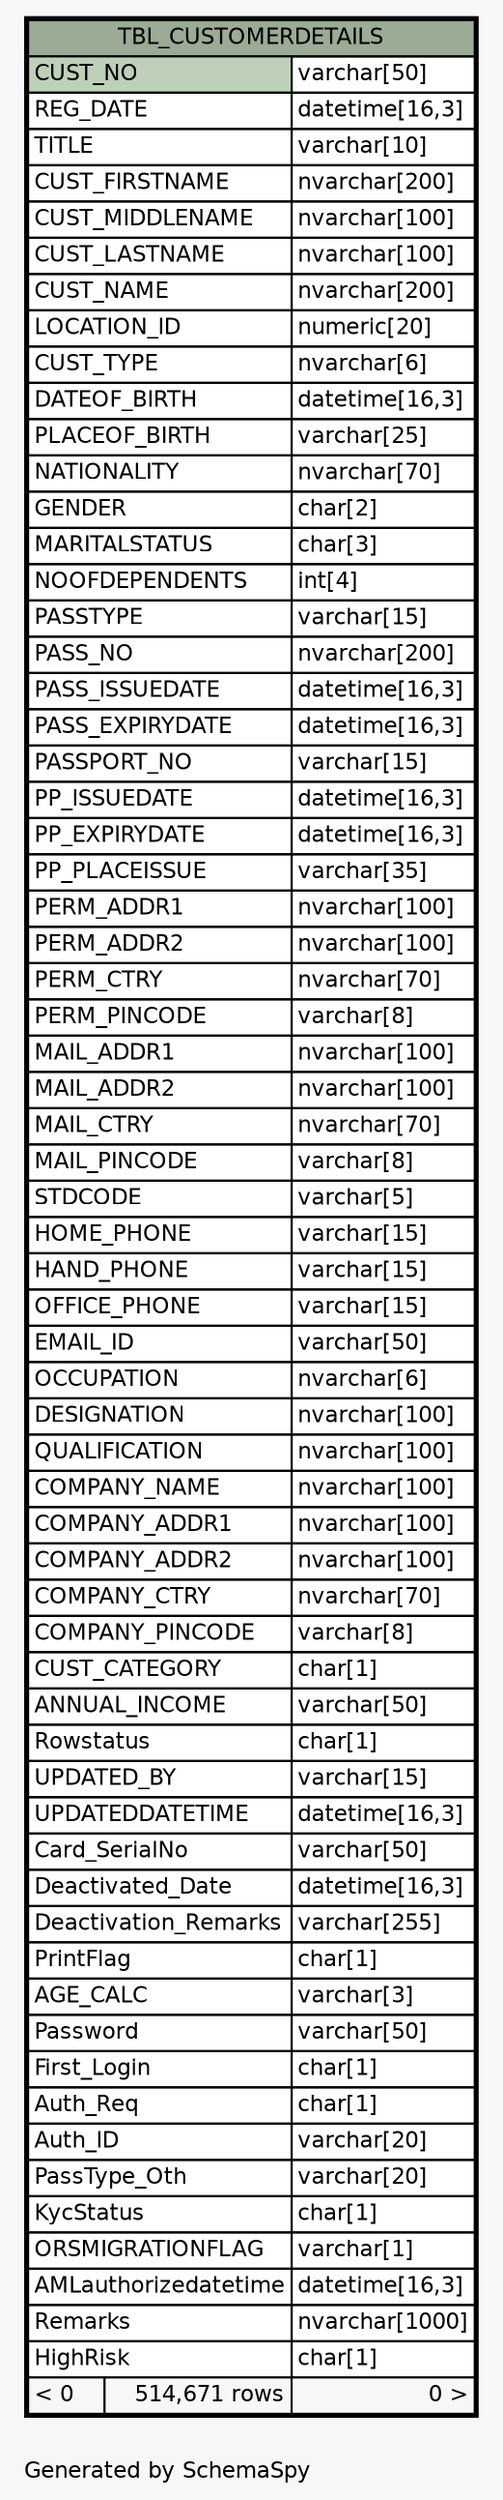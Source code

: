 // dot 2.38.0 on Windows 10 10.0
// SchemaSpy rev 590
digraph "oneDegreeRelationshipsDiagram" {
  graph [
    rankdir="RL"
    bgcolor="#f7f7f7"
    label="\nGenerated by SchemaSpy"
    labeljust="l"
    nodesep="0.18"
    ranksep="0.46"
    fontname="Helvetica"
    fontsize="11"
  ];
  node [
    fontname="Helvetica"
    fontsize="11"
    shape="plaintext"
  ];
  edge [
    arrowsize="0.8"
  ];
  "TBL_CUSTOMERDETAILS" [
    label=<
    <TABLE BORDER="2" CELLBORDER="1" CELLSPACING="0" BGCOLOR="#ffffff">
      <TR><TD COLSPAN="3" BGCOLOR="#9bab96" ALIGN="CENTER">TBL_CUSTOMERDETAILS</TD></TR>
      <TR><TD PORT="CUST_NO" COLSPAN="2" BGCOLOR="#bed1b8" ALIGN="LEFT">CUST_NO</TD><TD PORT="CUST_NO.type" ALIGN="LEFT">varchar[50]</TD></TR>
      <TR><TD PORT="REG_DATE" COLSPAN="2" ALIGN="LEFT">REG_DATE</TD><TD PORT="REG_DATE.type" ALIGN="LEFT">datetime[16,3]</TD></TR>
      <TR><TD PORT="TITLE" COLSPAN="2" ALIGN="LEFT">TITLE</TD><TD PORT="TITLE.type" ALIGN="LEFT">varchar[10]</TD></TR>
      <TR><TD PORT="CUST_FIRSTNAME" COLSPAN="2" ALIGN="LEFT">CUST_FIRSTNAME</TD><TD PORT="CUST_FIRSTNAME.type" ALIGN="LEFT">nvarchar[200]</TD></TR>
      <TR><TD PORT="CUST_MIDDLENAME" COLSPAN="2" ALIGN="LEFT">CUST_MIDDLENAME</TD><TD PORT="CUST_MIDDLENAME.type" ALIGN="LEFT">nvarchar[100]</TD></TR>
      <TR><TD PORT="CUST_LASTNAME" COLSPAN="2" ALIGN="LEFT">CUST_LASTNAME</TD><TD PORT="CUST_LASTNAME.type" ALIGN="LEFT">nvarchar[100]</TD></TR>
      <TR><TD PORT="CUST_NAME" COLSPAN="2" ALIGN="LEFT">CUST_NAME</TD><TD PORT="CUST_NAME.type" ALIGN="LEFT">nvarchar[200]</TD></TR>
      <TR><TD PORT="LOCATION_ID" COLSPAN="2" ALIGN="LEFT">LOCATION_ID</TD><TD PORT="LOCATION_ID.type" ALIGN="LEFT">numeric[20]</TD></TR>
      <TR><TD PORT="CUST_TYPE" COLSPAN="2" ALIGN="LEFT">CUST_TYPE</TD><TD PORT="CUST_TYPE.type" ALIGN="LEFT">nvarchar[6]</TD></TR>
      <TR><TD PORT="DATEOF_BIRTH" COLSPAN="2" ALIGN="LEFT">DATEOF_BIRTH</TD><TD PORT="DATEOF_BIRTH.type" ALIGN="LEFT">datetime[16,3]</TD></TR>
      <TR><TD PORT="PLACEOF_BIRTH" COLSPAN="2" ALIGN="LEFT">PLACEOF_BIRTH</TD><TD PORT="PLACEOF_BIRTH.type" ALIGN="LEFT">varchar[25]</TD></TR>
      <TR><TD PORT="NATIONALITY" COLSPAN="2" ALIGN="LEFT">NATIONALITY</TD><TD PORT="NATIONALITY.type" ALIGN="LEFT">nvarchar[70]</TD></TR>
      <TR><TD PORT="GENDER" COLSPAN="2" ALIGN="LEFT">GENDER</TD><TD PORT="GENDER.type" ALIGN="LEFT">char[2]</TD></TR>
      <TR><TD PORT="MARITALSTATUS" COLSPAN="2" ALIGN="LEFT">MARITALSTATUS</TD><TD PORT="MARITALSTATUS.type" ALIGN="LEFT">char[3]</TD></TR>
      <TR><TD PORT="NOOFDEPENDENTS" COLSPAN="2" ALIGN="LEFT">NOOFDEPENDENTS</TD><TD PORT="NOOFDEPENDENTS.type" ALIGN="LEFT">int[4]</TD></TR>
      <TR><TD PORT="PASSTYPE" COLSPAN="2" ALIGN="LEFT">PASSTYPE</TD><TD PORT="PASSTYPE.type" ALIGN="LEFT">varchar[15]</TD></TR>
      <TR><TD PORT="PASS_NO" COLSPAN="2" ALIGN="LEFT">PASS_NO</TD><TD PORT="PASS_NO.type" ALIGN="LEFT">nvarchar[200]</TD></TR>
      <TR><TD PORT="PASS_ISSUEDATE" COLSPAN="2" ALIGN="LEFT">PASS_ISSUEDATE</TD><TD PORT="PASS_ISSUEDATE.type" ALIGN="LEFT">datetime[16,3]</TD></TR>
      <TR><TD PORT="PASS_EXPIRYDATE" COLSPAN="2" ALIGN="LEFT">PASS_EXPIRYDATE</TD><TD PORT="PASS_EXPIRYDATE.type" ALIGN="LEFT">datetime[16,3]</TD></TR>
      <TR><TD PORT="PASSPORT_NO" COLSPAN="2" ALIGN="LEFT">PASSPORT_NO</TD><TD PORT="PASSPORT_NO.type" ALIGN="LEFT">varchar[15]</TD></TR>
      <TR><TD PORT="PP_ISSUEDATE" COLSPAN="2" ALIGN="LEFT">PP_ISSUEDATE</TD><TD PORT="PP_ISSUEDATE.type" ALIGN="LEFT">datetime[16,3]</TD></TR>
      <TR><TD PORT="PP_EXPIRYDATE" COLSPAN="2" ALIGN="LEFT">PP_EXPIRYDATE</TD><TD PORT="PP_EXPIRYDATE.type" ALIGN="LEFT">datetime[16,3]</TD></TR>
      <TR><TD PORT="PP_PLACEISSUE" COLSPAN="2" ALIGN="LEFT">PP_PLACEISSUE</TD><TD PORT="PP_PLACEISSUE.type" ALIGN="LEFT">varchar[35]</TD></TR>
      <TR><TD PORT="PERM_ADDR1" COLSPAN="2" ALIGN="LEFT">PERM_ADDR1</TD><TD PORT="PERM_ADDR1.type" ALIGN="LEFT">nvarchar[100]</TD></TR>
      <TR><TD PORT="PERM_ADDR2" COLSPAN="2" ALIGN="LEFT">PERM_ADDR2</TD><TD PORT="PERM_ADDR2.type" ALIGN="LEFT">nvarchar[100]</TD></TR>
      <TR><TD PORT="PERM_CTRY" COLSPAN="2" ALIGN="LEFT">PERM_CTRY</TD><TD PORT="PERM_CTRY.type" ALIGN="LEFT">nvarchar[70]</TD></TR>
      <TR><TD PORT="PERM_PINCODE" COLSPAN="2" ALIGN="LEFT">PERM_PINCODE</TD><TD PORT="PERM_PINCODE.type" ALIGN="LEFT">varchar[8]</TD></TR>
      <TR><TD PORT="MAIL_ADDR1" COLSPAN="2" ALIGN="LEFT">MAIL_ADDR1</TD><TD PORT="MAIL_ADDR1.type" ALIGN="LEFT">nvarchar[100]</TD></TR>
      <TR><TD PORT="MAIL_ADDR2" COLSPAN="2" ALIGN="LEFT">MAIL_ADDR2</TD><TD PORT="MAIL_ADDR2.type" ALIGN="LEFT">nvarchar[100]</TD></TR>
      <TR><TD PORT="MAIL_CTRY" COLSPAN="2" ALIGN="LEFT">MAIL_CTRY</TD><TD PORT="MAIL_CTRY.type" ALIGN="LEFT">nvarchar[70]</TD></TR>
      <TR><TD PORT="MAIL_PINCODE" COLSPAN="2" ALIGN="LEFT">MAIL_PINCODE</TD><TD PORT="MAIL_PINCODE.type" ALIGN="LEFT">varchar[8]</TD></TR>
      <TR><TD PORT="STDCODE" COLSPAN="2" ALIGN="LEFT">STDCODE</TD><TD PORT="STDCODE.type" ALIGN="LEFT">varchar[5]</TD></TR>
      <TR><TD PORT="HOME_PHONE" COLSPAN="2" ALIGN="LEFT">HOME_PHONE</TD><TD PORT="HOME_PHONE.type" ALIGN="LEFT">varchar[15]</TD></TR>
      <TR><TD PORT="HAND_PHONE" COLSPAN="2" ALIGN="LEFT">HAND_PHONE</TD><TD PORT="HAND_PHONE.type" ALIGN="LEFT">varchar[15]</TD></TR>
      <TR><TD PORT="OFFICE_PHONE" COLSPAN="2" ALIGN="LEFT">OFFICE_PHONE</TD><TD PORT="OFFICE_PHONE.type" ALIGN="LEFT">varchar[15]</TD></TR>
      <TR><TD PORT="EMAIL_ID" COLSPAN="2" ALIGN="LEFT">EMAIL_ID</TD><TD PORT="EMAIL_ID.type" ALIGN="LEFT">varchar[50]</TD></TR>
      <TR><TD PORT="OCCUPATION" COLSPAN="2" ALIGN="LEFT">OCCUPATION</TD><TD PORT="OCCUPATION.type" ALIGN="LEFT">nvarchar[6]</TD></TR>
      <TR><TD PORT="DESIGNATION" COLSPAN="2" ALIGN="LEFT">DESIGNATION</TD><TD PORT="DESIGNATION.type" ALIGN="LEFT">nvarchar[100]</TD></TR>
      <TR><TD PORT="QUALIFICATION" COLSPAN="2" ALIGN="LEFT">QUALIFICATION</TD><TD PORT="QUALIFICATION.type" ALIGN="LEFT">nvarchar[100]</TD></TR>
      <TR><TD PORT="COMPANY_NAME" COLSPAN="2" ALIGN="LEFT">COMPANY_NAME</TD><TD PORT="COMPANY_NAME.type" ALIGN="LEFT">nvarchar[100]</TD></TR>
      <TR><TD PORT="COMPANY_ADDR1" COLSPAN="2" ALIGN="LEFT">COMPANY_ADDR1</TD><TD PORT="COMPANY_ADDR1.type" ALIGN="LEFT">nvarchar[100]</TD></TR>
      <TR><TD PORT="COMPANY_ADDR2" COLSPAN="2" ALIGN="LEFT">COMPANY_ADDR2</TD><TD PORT="COMPANY_ADDR2.type" ALIGN="LEFT">nvarchar[100]</TD></TR>
      <TR><TD PORT="COMPANY_CTRY" COLSPAN="2" ALIGN="LEFT">COMPANY_CTRY</TD><TD PORT="COMPANY_CTRY.type" ALIGN="LEFT">nvarchar[70]</TD></TR>
      <TR><TD PORT="COMPANY_PINCODE" COLSPAN="2" ALIGN="LEFT">COMPANY_PINCODE</TD><TD PORT="COMPANY_PINCODE.type" ALIGN="LEFT">varchar[8]</TD></TR>
      <TR><TD PORT="CUST_CATEGORY" COLSPAN="2" ALIGN="LEFT">CUST_CATEGORY</TD><TD PORT="CUST_CATEGORY.type" ALIGN="LEFT">char[1]</TD></TR>
      <TR><TD PORT="ANNUAL_INCOME" COLSPAN="2" ALIGN="LEFT">ANNUAL_INCOME</TD><TD PORT="ANNUAL_INCOME.type" ALIGN="LEFT">varchar[50]</TD></TR>
      <TR><TD PORT="Rowstatus" COLSPAN="2" ALIGN="LEFT">Rowstatus</TD><TD PORT="Rowstatus.type" ALIGN="LEFT">char[1]</TD></TR>
      <TR><TD PORT="UPDATED_BY" COLSPAN="2" ALIGN="LEFT">UPDATED_BY</TD><TD PORT="UPDATED_BY.type" ALIGN="LEFT">varchar[15]</TD></TR>
      <TR><TD PORT="UPDATEDDATETIME" COLSPAN="2" ALIGN="LEFT">UPDATEDDATETIME</TD><TD PORT="UPDATEDDATETIME.type" ALIGN="LEFT">datetime[16,3]</TD></TR>
      <TR><TD PORT="Card_SerialNo" COLSPAN="2" ALIGN="LEFT">Card_SerialNo</TD><TD PORT="Card_SerialNo.type" ALIGN="LEFT">varchar[50]</TD></TR>
      <TR><TD PORT="Deactivated_Date" COLSPAN="2" ALIGN="LEFT">Deactivated_Date</TD><TD PORT="Deactivated_Date.type" ALIGN="LEFT">datetime[16,3]</TD></TR>
      <TR><TD PORT="Deactivation_Remarks" COLSPAN="2" ALIGN="LEFT">Deactivation_Remarks</TD><TD PORT="Deactivation_Remarks.type" ALIGN="LEFT">varchar[255]</TD></TR>
      <TR><TD PORT="PrintFlag" COLSPAN="2" ALIGN="LEFT">PrintFlag</TD><TD PORT="PrintFlag.type" ALIGN="LEFT">char[1]</TD></TR>
      <TR><TD PORT="AGE_CALC" COLSPAN="2" ALIGN="LEFT">AGE_CALC</TD><TD PORT="AGE_CALC.type" ALIGN="LEFT">varchar[3]</TD></TR>
      <TR><TD PORT="Password" COLSPAN="2" ALIGN="LEFT">Password</TD><TD PORT="Password.type" ALIGN="LEFT">varchar[50]</TD></TR>
      <TR><TD PORT="First_Login" COLSPAN="2" ALIGN="LEFT">First_Login</TD><TD PORT="First_Login.type" ALIGN="LEFT">char[1]</TD></TR>
      <TR><TD PORT="Auth_Req" COLSPAN="2" ALIGN="LEFT">Auth_Req</TD><TD PORT="Auth_Req.type" ALIGN="LEFT">char[1]</TD></TR>
      <TR><TD PORT="Auth_ID" COLSPAN="2" ALIGN="LEFT">Auth_ID</TD><TD PORT="Auth_ID.type" ALIGN="LEFT">varchar[20]</TD></TR>
      <TR><TD PORT="PassType_Oth" COLSPAN="2" ALIGN="LEFT">PassType_Oth</TD><TD PORT="PassType_Oth.type" ALIGN="LEFT">varchar[20]</TD></TR>
      <TR><TD PORT="KycStatus" COLSPAN="2" ALIGN="LEFT">KycStatus</TD><TD PORT="KycStatus.type" ALIGN="LEFT">char[1]</TD></TR>
      <TR><TD PORT="ORSMIGRATIONFLAG" COLSPAN="2" ALIGN="LEFT">ORSMIGRATIONFLAG</TD><TD PORT="ORSMIGRATIONFLAG.type" ALIGN="LEFT">varchar[1]</TD></TR>
      <TR><TD PORT="AMLauthorizedatetime" COLSPAN="2" ALIGN="LEFT">AMLauthorizedatetime</TD><TD PORT="AMLauthorizedatetime.type" ALIGN="LEFT">datetime[16,3]</TD></TR>
      <TR><TD PORT="Remarks" COLSPAN="2" ALIGN="LEFT">Remarks</TD><TD PORT="Remarks.type" ALIGN="LEFT">nvarchar[1000]</TD></TR>
      <TR><TD PORT="HighRisk" COLSPAN="2" ALIGN="LEFT">HighRisk</TD><TD PORT="HighRisk.type" ALIGN="LEFT">char[1]</TD></TR>
      <TR><TD ALIGN="LEFT" BGCOLOR="#f7f7f7">&lt; 0</TD><TD ALIGN="RIGHT" BGCOLOR="#f7f7f7">514,671 rows</TD><TD ALIGN="RIGHT" BGCOLOR="#f7f7f7">0 &gt;</TD></TR>
    </TABLE>>
    URL="TBL_CUSTOMERDETAILS.html"
    tooltip="TBL_CUSTOMERDETAILS"
  ];
}
